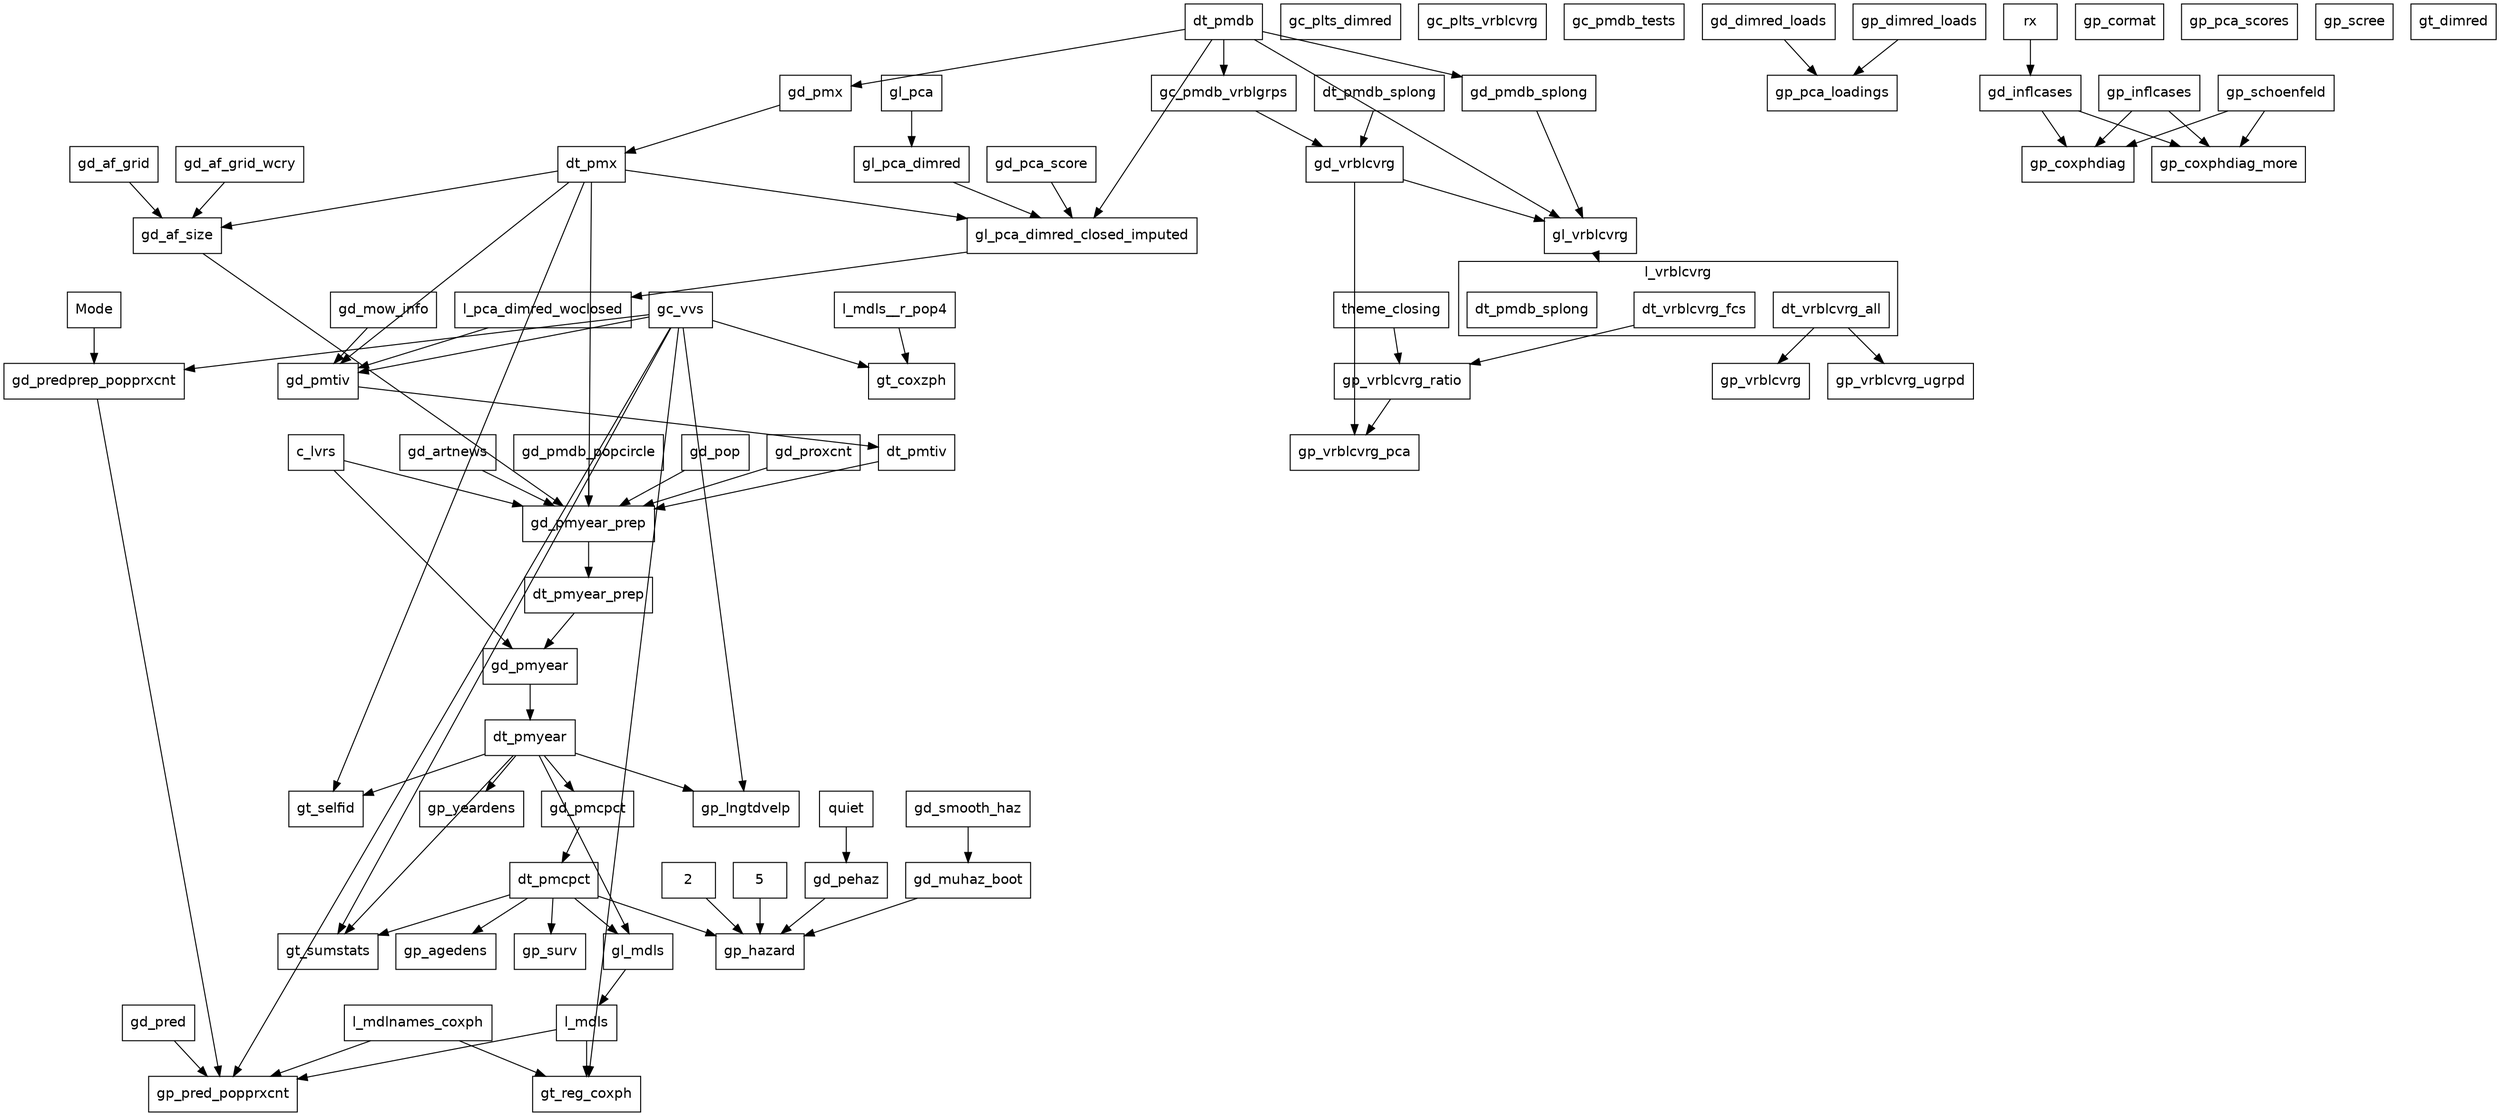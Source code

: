 digraph D {
 compound = true;
 splines = false; fontname=helvetica;
 node [shape=box, fontsize = 14, fontname=helvetica];
 edge [style = solid];
 
 subgraph cluster_l_vrblcvrg {
 label = "l_vrblcvrg";
 l_vrblcvrg__dt_vrblcvrg_all [label=dt_vrblcvrg_all]; 
l_vrblcvrg__dt_vrblcvrg_fcs [label=dt_vrblcvrg_fcs]; 
l_vrblcvrg [label = "", color=transparent, width=0, height=0]; 
l_vrblcvrg__dt_pmdb_splong [label=dt_pmdb_splong] 
} 
 gc_plts_dimred; 
gc_plts_vrblcvrg; 
gc_pmdb_tests; 
gc_pmdb_vrblgrps; 
gc_vvs; 
gd_af_grid; 
gd_af_grid_wcry; 
gd_af_size; 
gd_artnews; 
gd_dimred_loads; 
gd_inflcases; 
gd_mow_info; 
gd_muhaz_boot; 
gd_pca_score; 
gd_pehaz; 
gd_pmcpct; 
gd_pmdb_popcircle; 
gd_pmdb_splong; 
gd_pmtiv; 
gd_pmx; 
gd_pmyear; 
gd_pmyear_prep; 
gd_pop; 
gd_pred; 
gd_predprep_popprxcnt; 
gd_proxcnt; 
gd_smooth_haz; 
gd_vrblcvrg; 
gl_mdls; 
gl_pca; 
gl_pca_dimred; 
gl_pca_dimred_closed_imputed; 
gl_vrblcvrg; 
gp_agedens; 
gp_cormat; 
gp_coxphdiag; 
gp_coxphdiag_more; 
gp_dimred_loads; 
gp_hazard; 
gp_inflcases; 
gp_lngtdvelp; 
gp_pca_loadings; 
gp_pca_scores; 
gp_pred_popprxcnt; 
gp_schoenfeld; 
gp_scree; 
gp_surv; 
gp_vrblcvrg; 
gp_vrblcvrg_pca; 
gp_vrblcvrg_ratio; 
gp_vrblcvrg_ugrpd; 
gp_yeardens; 
gt_coxzph; 
gt_dimred; 
gt_reg_coxph; 
gt_selfid; 
gt_sumstats; 
Mode; 
quiet; 
theme_closing; 
dt_pmdb; 
dt_pmdb_splong; 
dt_pmx; 
l_pca_dimred_woclosed; 
dt_pmtiv; 
c_lvrs; 
dt_pmyear_prep; 
dt_pmyear; 
dt_pmcpct; 
2; 
5; 
rx; 
l_mdlnames_coxph; 
l_mdls; 
l_mdls__r_pop4 
 2 -> gp_hazard; 
5 -> gp_hazard; 
Mode -> gd_predprep_popprxcnt; 
c_lvrs -> gd_pmyear; 
c_lvrs -> gd_pmyear_prep; 
dt_pmcpct -> gl_mdls; 
dt_pmcpct -> gp_agedens; 
dt_pmcpct -> gp_hazard; 
dt_pmcpct -> gp_surv; 
dt_pmcpct -> gt_sumstats; 
dt_pmdb -> gc_pmdb_vrblgrps; 
dt_pmdb -> gd_pmdb_splong; 
dt_pmdb -> gd_pmx; 
dt_pmdb -> gl_pca_dimred_closed_imputed; 
dt_pmdb -> gl_vrblcvrg; 
dt_pmdb_splong -> gd_vrblcvrg; 
dt_pmtiv -> gd_pmyear_prep; 
dt_pmx -> gd_af_size; 
dt_pmx -> gd_pmtiv; 
dt_pmx -> gd_pmyear_prep; 
dt_pmx -> gl_pca_dimred_closed_imputed; 
dt_pmx -> gt_selfid; 
dt_pmyear -> gd_pmcpct; 
dt_pmyear -> gl_mdls; 
dt_pmyear -> gp_lngtdvelp; 
dt_pmyear -> gp_yeardens; 
dt_pmyear -> gt_selfid; 
dt_pmyear -> gt_sumstats; 
dt_pmyear_prep -> gd_pmyear; 
gc_pmdb_vrblgrps -> gd_vrblcvrg; 
gc_vvs -> gd_pmtiv; 
gc_vvs -> gd_predprep_popprxcnt; 
gc_vvs -> gp_lngtdvelp; 
gc_vvs -> gp_pred_popprxcnt; 
gc_vvs -> gt_coxzph; 
gc_vvs -> gt_reg_coxph; 
gc_vvs -> gt_sumstats; 
gd_af_grid -> gd_af_size; 
gd_af_grid_wcry -> gd_af_size; 
gd_af_size -> gd_pmyear_prep; 
gd_artnews -> gd_pmyear_prep; 
gd_dimred_loads -> gp_pca_loadings; 
gd_inflcases -> gp_coxphdiag; 
gd_inflcases -> gp_coxphdiag_more; 
gd_mow_info -> gd_pmtiv; 
gd_muhaz_boot -> gp_hazard; 
gd_pca_score -> gl_pca_dimred_closed_imputed; 
gd_pehaz -> gp_hazard; 
gd_pmcpct -> dt_pmcpct; 
gd_pmdb_popcircle -> gd_pmyear_prep; 
gd_pmdb_splong -> gl_vrblcvrg; 
gd_pmtiv -> dt_pmtiv; 
gd_pmx -> dt_pmx; 
gd_pmyear -> dt_pmyear; 
gd_pmyear_prep -> dt_pmyear_prep; 
gd_pop -> gd_pmyear_prep; 
gd_pred -> gp_pred_popprxcnt; 
gd_predprep_popprxcnt -> gp_pred_popprxcnt; 
gd_proxcnt -> gd_pmyear_prep; 
gd_smooth_haz -> gd_muhaz_boot; 
gd_vrblcvrg -> gl_vrblcvrg; 
gd_vrblcvrg -> gp_vrblcvrg_pca; 
gl_mdls -> l_mdls; 
gl_pca -> gl_pca_dimred; 
gl_pca_dimred -> gl_pca_dimred_closed_imputed; 
gl_pca_dimred_closed_imputed -> l_pca_dimred_woclosed; 
gl_vrblcvrg -> l_vrblcvrg[lhead=cluster_l_vrblcvrg,ltail=gl_vrblcvrg]; 
gp_dimred_loads -> gp_pca_loadings; 
gp_inflcases -> gp_coxphdiag; 
gp_inflcases -> gp_coxphdiag_more; 
gp_schoenfeld -> gp_coxphdiag; 
gp_schoenfeld -> gp_coxphdiag_more; 
gp_vrblcvrg_ratio -> gp_vrblcvrg_pca; 
l_mdlnames_coxph -> gp_pred_popprxcnt; 
l_mdlnames_coxph -> gt_reg_coxph; 
l_mdls -> gp_pred_popprxcnt; 
l_mdls -> gt_reg_coxph; 
l_mdls__r_pop4 -> gt_coxzph; 
l_pca_dimred_woclosed -> gd_pmtiv; 
l_vrblcvrg__dt_vrblcvrg_all -> gp_vrblcvrg; 
l_vrblcvrg__dt_vrblcvrg_all -> gp_vrblcvrg_ugrpd; 
l_vrblcvrg__dt_vrblcvrg_fcs -> gp_vrblcvrg_ratio; 
quiet -> gd_pehaz; 
rx -> gd_inflcases; 
theme_closing -> gp_vrblcvrg_ratio }
